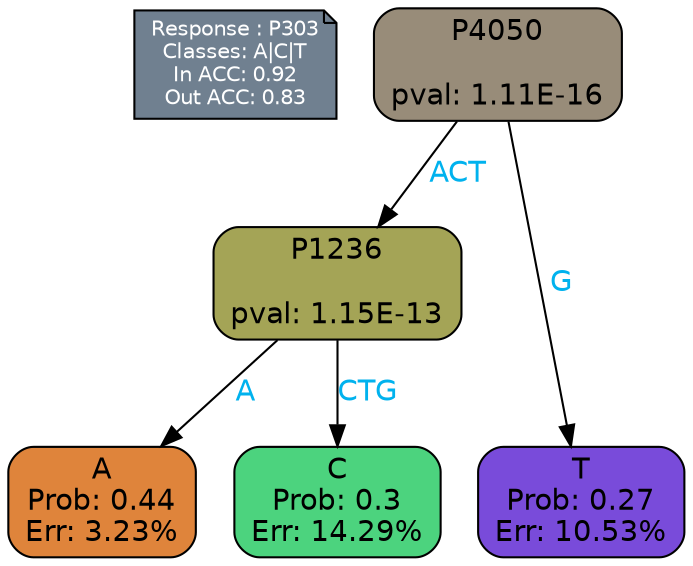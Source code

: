 digraph Tree {
node [shape=box, style="filled, rounded", color="black", fontname=helvetica] ;
graph [ranksep=equally, splines=polylines, bgcolor=transparent, dpi=600] ;
edge [fontname=helvetica] ;
LEGEND [label="Response : P303
Classes: A|C|T
In ACC: 0.92
Out ACC: 0.83
",shape=note,align=left,style=filled,fillcolor="slategray",fontcolor="white",fontsize=10];1 [label="P4050

pval: 1.11E-16", fillcolor="#988c79"] ;
2 [label="P1236

pval: 1.15E-13", fillcolor="#a4a456"] ;
3 [label="A
Prob: 0.44
Err: 3.23%", fillcolor="#df843b"] ;
4 [label="C
Prob: 0.3
Err: 14.29%", fillcolor="#4cd37e"] ;
5 [label="T
Prob: 0.27
Err: 10.53%", fillcolor="#794bda"] ;
1 -> 2 [label="ACT",fontcolor=deepskyblue2] ;
1 -> 5 [label="G",fontcolor=deepskyblue2] ;
2 -> 3 [label="A",fontcolor=deepskyblue2] ;
2 -> 4 [label="CTG",fontcolor=deepskyblue2] ;
{rank = same; 3;4;5;}{rank = same; LEGEND;1;}}